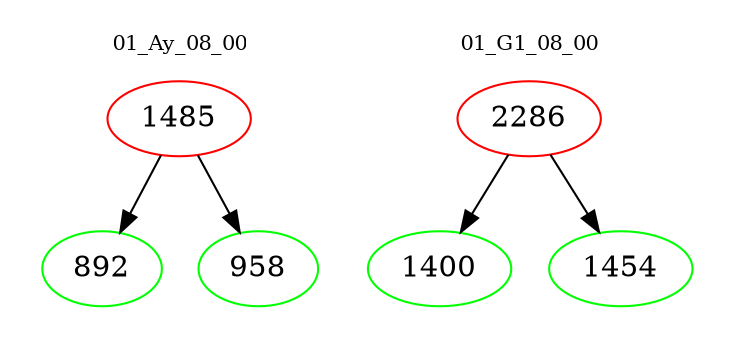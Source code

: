 digraph{
subgraph cluster_0 {
color = white
label = "01_Ay_08_00";
fontsize=10;
T0_1485 [label="1485", color="red"]
T0_1485 -> T0_892 [color="black"]
T0_892 [label="892", color="green"]
T0_1485 -> T0_958 [color="black"]
T0_958 [label="958", color="green"]
}
subgraph cluster_1 {
color = white
label = "01_G1_08_00";
fontsize=10;
T1_2286 [label="2286", color="red"]
T1_2286 -> T1_1400 [color="black"]
T1_1400 [label="1400", color="green"]
T1_2286 -> T1_1454 [color="black"]
T1_1454 [label="1454", color="green"]
}
}
